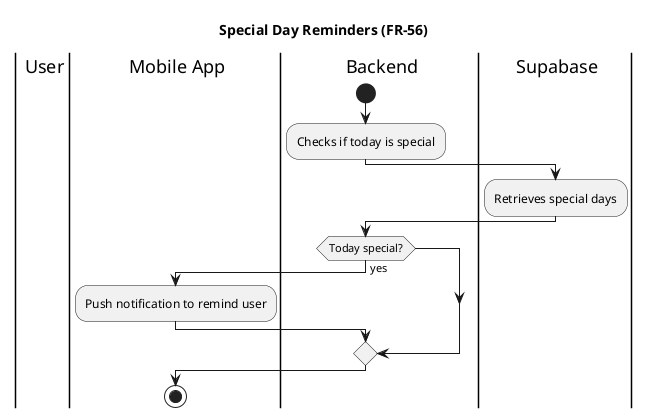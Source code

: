 @startuml
title Special Day Reminders (FR-56)

|user| User
|mobile| Mobile App
|backend| Backend
|db| Supabase

|backend|
start
:Checks if today is special;

|db|
:Retrieves special days;

|backend|
if (Today special?) is (yes) then
  |mobile|
  :Push notification to remind user;
endif

stop
@enduml

